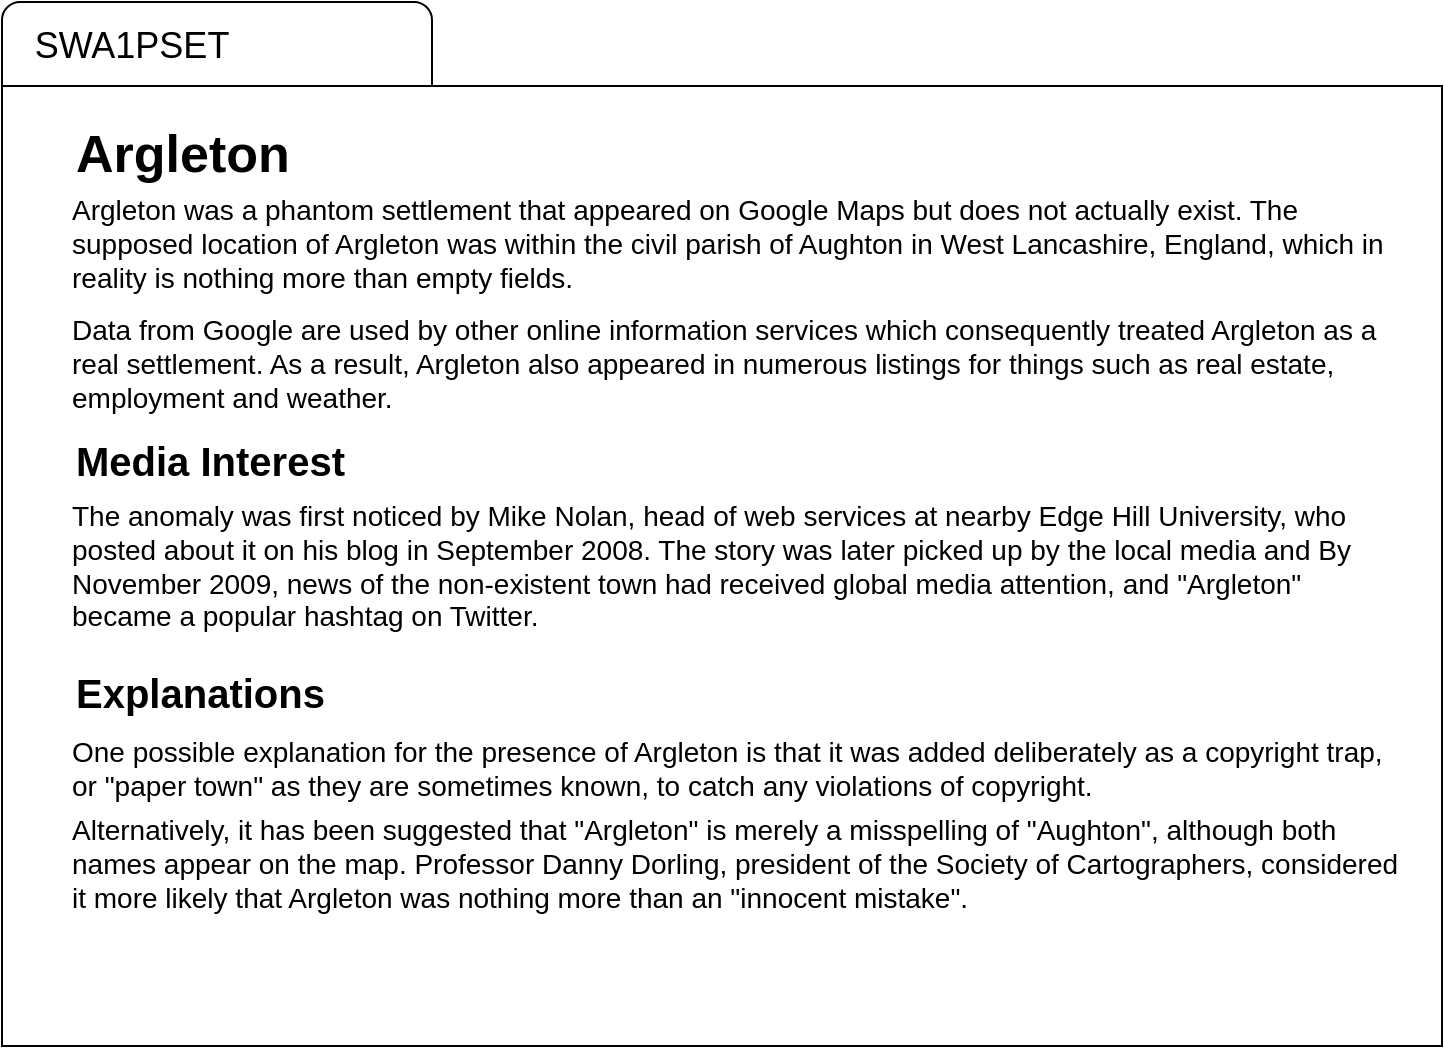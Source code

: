 <mxfile version="13.8.0" type="device"><diagram id="3_W6uf-hZIZ9I9enscKk" name="Page-1"><mxGraphModel dx="1019" dy="570" grid="1" gridSize="10" guides="1" tooltips="1" connect="1" arrows="1" fold="1" page="1" pageScale="1" pageWidth="1169" pageHeight="827" math="0" shadow="0"><root><mxCell id="0"/><mxCell id="1" parent="0"/><mxCell id="GEuqo9YD4r4PaMYKMcmD-3" value="" style="group" parent="1" vertex="1" connectable="0"><mxGeometry x="225" y="153" width="720" height="522" as="geometry"/></mxCell><mxCell id="GEuqo9YD4r4PaMYKMcmD-2" value="" style="rounded=1;whiteSpace=wrap;html=1;" parent="GEuqo9YD4r4PaMYKMcmD-3" vertex="1"><mxGeometry width="215" height="60" as="geometry"/></mxCell><mxCell id="GEuqo9YD4r4PaMYKMcmD-1" value="" style="whiteSpace=wrap;html=1;" parent="GEuqo9YD4r4PaMYKMcmD-3" vertex="1"><mxGeometry y="42" width="720" height="480" as="geometry"/></mxCell><mxCell id="GEuqo9YD4r4PaMYKMcmD-4" value="&lt;b style=&quot;font-size: 26px;&quot;&gt;&lt;font style=&quot;font-size: 26px;&quot;&gt;Argleton&lt;/font&gt;&lt;/b&gt;" style="text;html=1;strokeColor=none;fillColor=none;align=left;verticalAlign=middle;whiteSpace=wrap;rounded=0;fontSize=26;" parent="GEuqo9YD4r4PaMYKMcmD-3" vertex="1"><mxGeometry x="35" y="60" width="445" height="31" as="geometry"/></mxCell><mxCell id="GEuqo9YD4r4PaMYKMcmD-7" value="SWA1PSET" style="text;html=1;strokeColor=none;fillColor=none;align=center;verticalAlign=middle;whiteSpace=wrap;rounded=0;fontSize=18;" parent="GEuqo9YD4r4PaMYKMcmD-3" vertex="1"><mxGeometry x="45" y="12" width="40" height="20" as="geometry"/></mxCell><mxCell id="0QRNy6IlEv3NlAJWy5qb-1" value="&lt;b style=&quot;font-size: 20px&quot;&gt;&lt;font style=&quot;font-size: 20px&quot;&gt;Media Interest&lt;/font&gt;&lt;/b&gt;" style="text;html=1;strokeColor=none;fillColor=none;align=left;verticalAlign=middle;whiteSpace=wrap;rounded=0;fontSize=20;" parent="GEuqo9YD4r4PaMYKMcmD-3" vertex="1"><mxGeometry x="35" y="217" width="445" height="24" as="geometry"/></mxCell><mxCell id="8D4nfAXI98Fun6rlyUDH-1" value="&lt;span style=&quot;font-size: 20px;&quot;&gt;&lt;b style=&quot;font-size: 20px;&quot;&gt;Explanations&lt;/b&gt;&lt;/span&gt;" style="text;html=1;strokeColor=none;fillColor=none;align=left;verticalAlign=middle;whiteSpace=wrap;rounded=0;fontSize=20;" vertex="1" parent="GEuqo9YD4r4PaMYKMcmD-3"><mxGeometry x="35" y="333" width="445" height="24" as="geometry"/></mxCell><mxCell id="8D4nfAXI98Fun6rlyUDH-2" value="&lt;font style=&quot;font-size: 14px;&quot;&gt;Argleton was a phantom settlement that appeared on Google Maps but does not actually exist. The supposed location of Argleton was within the civil parish of Aughton in West Lancashire, England, which in reality is nothing more than empty fields.&lt;/font&gt;" style="text;html=1;strokeColor=none;fillColor=none;align=left;verticalAlign=middle;whiteSpace=wrap;rounded=0;fontSize=14;spacing=0;" vertex="1" parent="GEuqo9YD4r4PaMYKMcmD-3"><mxGeometry x="35" y="97" width="665" height="48" as="geometry"/></mxCell><mxCell id="8D4nfAXI98Fun6rlyUDH-3" value="&lt;font style=&quot;font-size: 14px;&quot;&gt;The anomaly was first noticed by Mike Nolan, head of web services at nearby Edge Hill University, who posted about it on his blog in September 2008. The story was later picked up by the local media and By November 2009, news of the non-existent town had received global media attention, and &quot;Argleton&quot; became a popular hashtag on Twitter.&lt;/font&gt;" style="text;html=1;strokeColor=none;fillColor=none;align=left;verticalAlign=middle;whiteSpace=wrap;rounded=0;fontSize=14;spacing=0;" vertex="1" parent="GEuqo9YD4r4PaMYKMcmD-3"><mxGeometry x="35" y="250" width="665" height="64" as="geometry"/></mxCell><mxCell id="8D4nfAXI98Fun6rlyUDH-4" value="&lt;div style=&quot;font-size: 14px&quot;&gt;Data from Google are used by other online information services which consequently treated Argleton as a real settlement. As a result, Argleton also appeared in numerous listings for things such as real estate, employment and weather.&lt;/div&gt;" style="text;html=1;strokeColor=none;fillColor=none;align=left;verticalAlign=middle;whiteSpace=wrap;rounded=0;fontSize=14;spacing=0;" vertex="1" parent="GEuqo9YD4r4PaMYKMcmD-3"><mxGeometry x="35" y="157" width="665" height="48" as="geometry"/></mxCell><mxCell id="8D4nfAXI98Fun6rlyUDH-5" value="&lt;font style=&quot;font-size: 14px&quot;&gt;One possible explanation for the presence of Argleton is that it was added deliberately as a copyright trap, or &quot;paper town&quot; as they are sometimes known, to catch any violations of copyright.&lt;/font&gt;" style="text;html=1;strokeColor=none;fillColor=none;align=left;verticalAlign=middle;whiteSpace=wrap;rounded=0;fontSize=14;spacing=0;" vertex="1" parent="GEuqo9YD4r4PaMYKMcmD-3"><mxGeometry x="35" y="367" width="665" height="32" as="geometry"/></mxCell><mxCell id="8D4nfAXI98Fun6rlyUDH-6" value="&lt;font style=&quot;font-size: 14px&quot;&gt;Alternatively, it has been suggested that &quot;Argleton&quot; is merely a misspelling of &quot;Aughton&quot;, although both names appear on the map. Professor Danny Dorling, president of the Society of Cartographers, considered it more likely that Argleton was nothing more than an &quot;innocent mistake&quot;.&lt;/font&gt;" style="text;html=1;strokeColor=none;fillColor=none;align=left;verticalAlign=middle;whiteSpace=wrap;rounded=0;fontSize=14;spacing=0;" vertex="1" parent="GEuqo9YD4r4PaMYKMcmD-3"><mxGeometry x="35" y="407" width="665" height="48" as="geometry"/></mxCell></root></mxGraphModel></diagram></mxfile>
